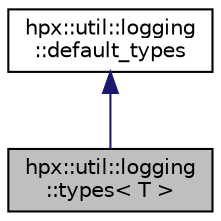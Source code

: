digraph "hpx::util::logging::types&lt; T &gt;"
{
  edge [fontname="Helvetica",fontsize="10",labelfontname="Helvetica",labelfontsize="10"];
  node [fontname="Helvetica",fontsize="10",shape=record];
  Node3 [label="hpx::util::logging\l::types\< T \>",height=0.2,width=0.4,color="black", fillcolor="grey75", style="filled", fontcolor="black"];
  Node4 -> Node3 [dir="back",color="midnightblue",fontsize="10",style="solid",fontname="Helvetica"];
  Node4 [label="hpx::util::logging\l::default_types",height=0.2,width=0.4,color="black", fillcolor="white", style="filled",URL="$d6/d15/structhpx_1_1util_1_1logging_1_1default__types.html"];
}
